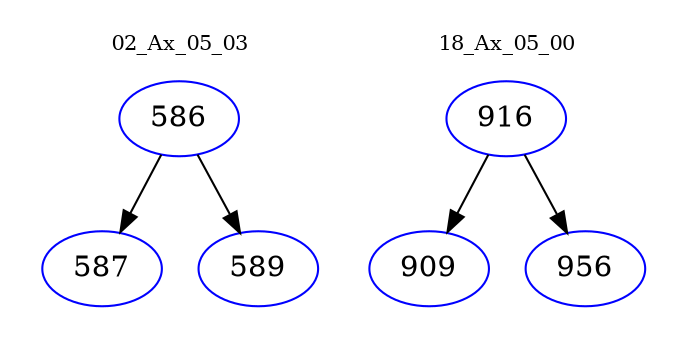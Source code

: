 digraph{
subgraph cluster_0 {
color = white
label = "02_Ax_05_03";
fontsize=10;
T0_586 [label="586", color="blue"]
T0_586 -> T0_587 [color="black"]
T0_587 [label="587", color="blue"]
T0_586 -> T0_589 [color="black"]
T0_589 [label="589", color="blue"]
}
subgraph cluster_1 {
color = white
label = "18_Ax_05_00";
fontsize=10;
T1_916 [label="916", color="blue"]
T1_916 -> T1_909 [color="black"]
T1_909 [label="909", color="blue"]
T1_916 -> T1_956 [color="black"]
T1_956 [label="956", color="blue"]
}
}
